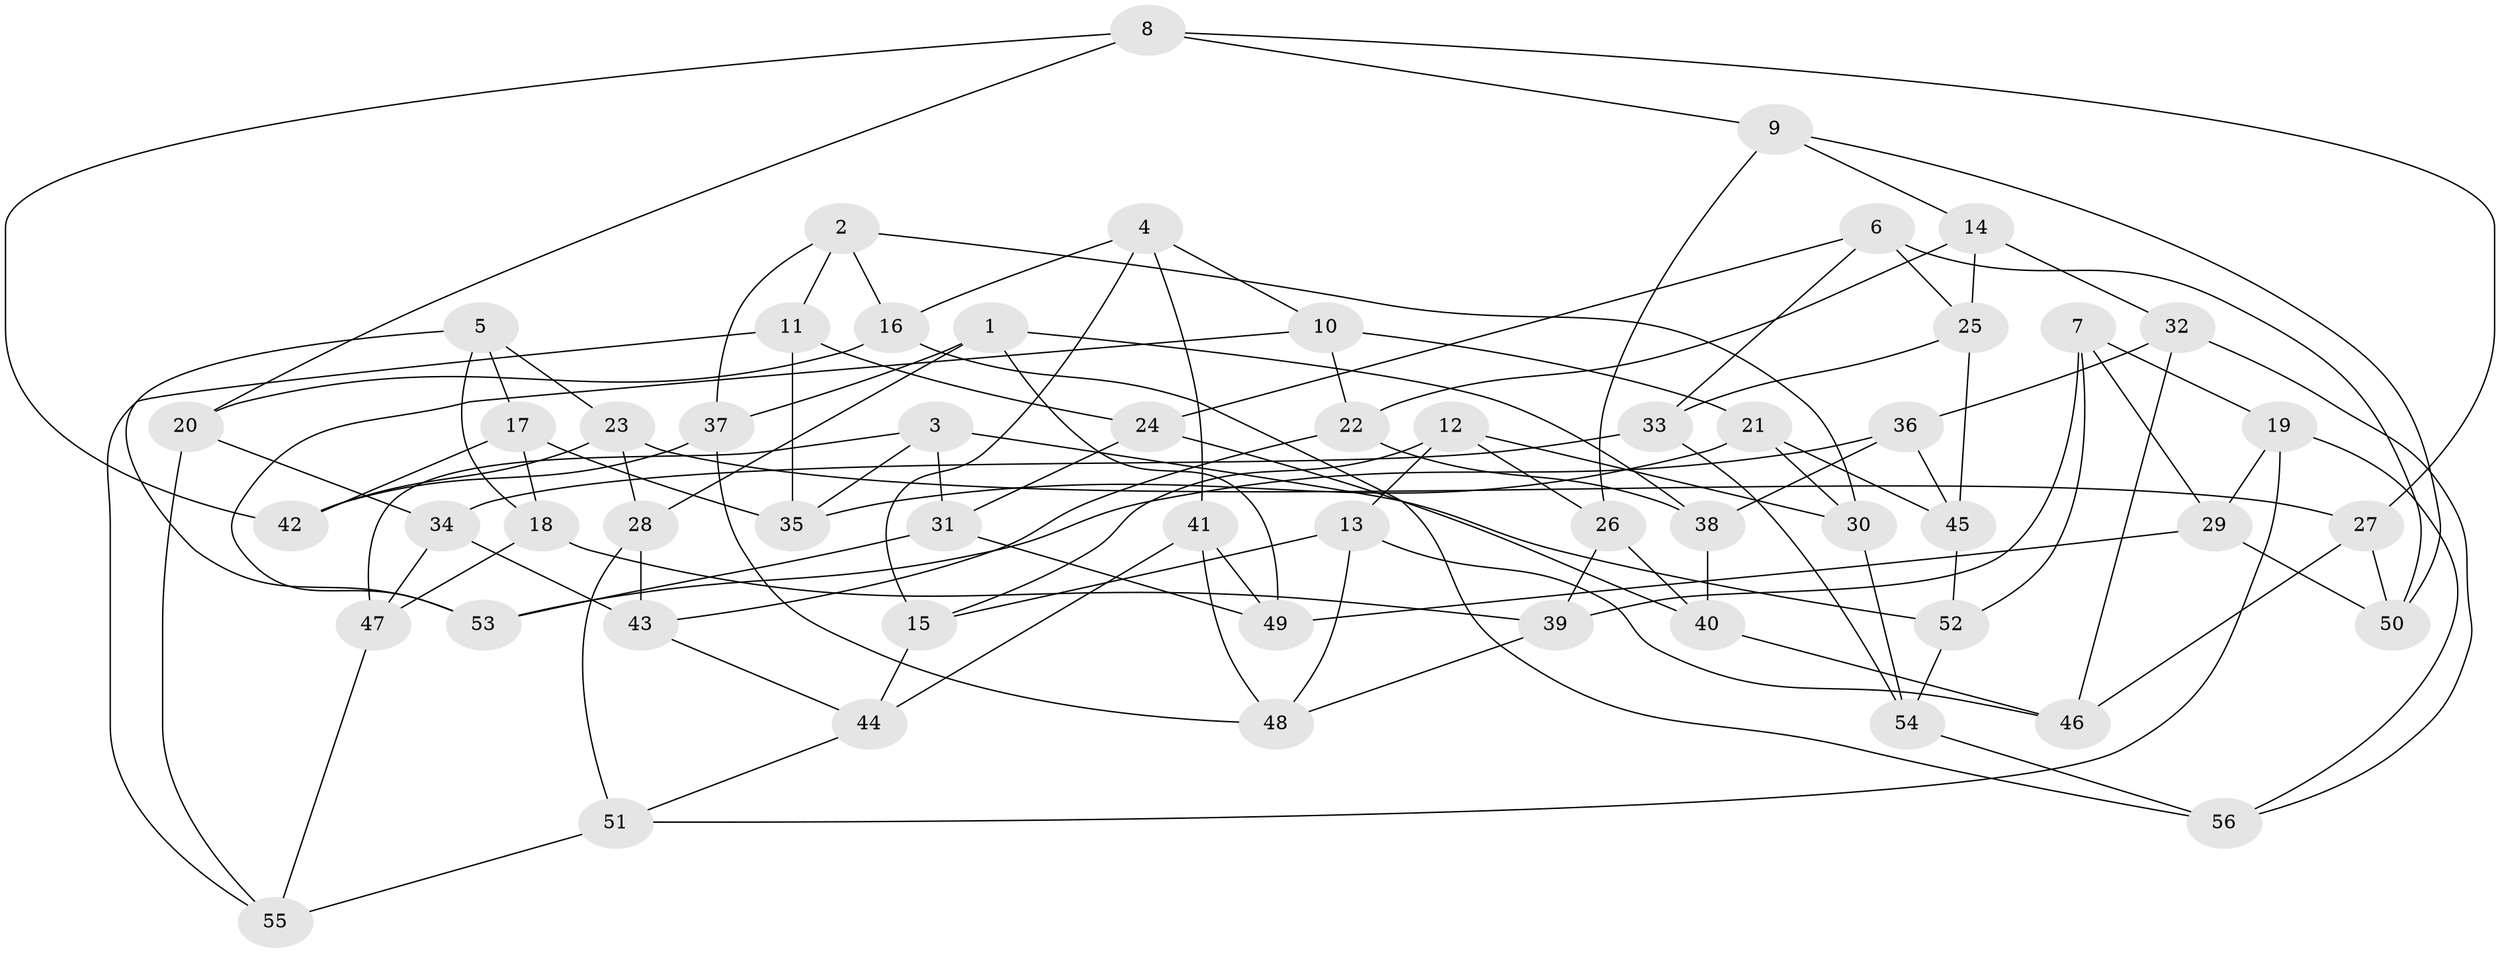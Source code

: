 // coarse degree distribution, {4: 0.058823529411764705, 7: 0.35294117647058826, 8: 0.11764705882352941, 9: 0.11764705882352941, 3: 0.11764705882352941, 10: 0.058823529411764705, 6: 0.058823529411764705, 5: 0.11764705882352941}
// Generated by graph-tools (version 1.1) at 2025/54/03/04/25 22:54:07]
// undirected, 56 vertices, 112 edges
graph export_dot {
  node [color=gray90,style=filled];
  1;
  2;
  3;
  4;
  5;
  6;
  7;
  8;
  9;
  10;
  11;
  12;
  13;
  14;
  15;
  16;
  17;
  18;
  19;
  20;
  21;
  22;
  23;
  24;
  25;
  26;
  27;
  28;
  29;
  30;
  31;
  32;
  33;
  34;
  35;
  36;
  37;
  38;
  39;
  40;
  41;
  42;
  43;
  44;
  45;
  46;
  47;
  48;
  49;
  50;
  51;
  52;
  53;
  54;
  55;
  56;
  1 -- 38;
  1 -- 49;
  1 -- 37;
  1 -- 28;
  2 -- 37;
  2 -- 30;
  2 -- 16;
  2 -- 11;
  3 -- 47;
  3 -- 52;
  3 -- 31;
  3 -- 35;
  4 -- 15;
  4 -- 16;
  4 -- 41;
  4 -- 10;
  5 -- 23;
  5 -- 17;
  5 -- 53;
  5 -- 18;
  6 -- 50;
  6 -- 25;
  6 -- 33;
  6 -- 24;
  7 -- 29;
  7 -- 39;
  7 -- 52;
  7 -- 19;
  8 -- 20;
  8 -- 42;
  8 -- 27;
  8 -- 9;
  9 -- 14;
  9 -- 50;
  9 -- 26;
  10 -- 53;
  10 -- 21;
  10 -- 22;
  11 -- 35;
  11 -- 55;
  11 -- 24;
  12 -- 26;
  12 -- 13;
  12 -- 15;
  12 -- 30;
  13 -- 48;
  13 -- 15;
  13 -- 46;
  14 -- 22;
  14 -- 32;
  14 -- 25;
  15 -- 44;
  16 -- 20;
  16 -- 56;
  17 -- 35;
  17 -- 18;
  17 -- 42;
  18 -- 47;
  18 -- 39;
  19 -- 56;
  19 -- 29;
  19 -- 51;
  20 -- 55;
  20 -- 34;
  21 -- 35;
  21 -- 30;
  21 -- 45;
  22 -- 38;
  22 -- 43;
  23 -- 27;
  23 -- 42;
  23 -- 28;
  24 -- 40;
  24 -- 31;
  25 -- 33;
  25 -- 45;
  26 -- 40;
  26 -- 39;
  27 -- 46;
  27 -- 50;
  28 -- 51;
  28 -- 43;
  29 -- 49;
  29 -- 50;
  30 -- 54;
  31 -- 49;
  31 -- 53;
  32 -- 56;
  32 -- 46;
  32 -- 36;
  33 -- 54;
  33 -- 34;
  34 -- 43;
  34 -- 47;
  36 -- 38;
  36 -- 45;
  36 -- 53;
  37 -- 42;
  37 -- 48;
  38 -- 40;
  39 -- 48;
  40 -- 46;
  41 -- 49;
  41 -- 44;
  41 -- 48;
  43 -- 44;
  44 -- 51;
  45 -- 52;
  47 -- 55;
  51 -- 55;
  52 -- 54;
  54 -- 56;
}
